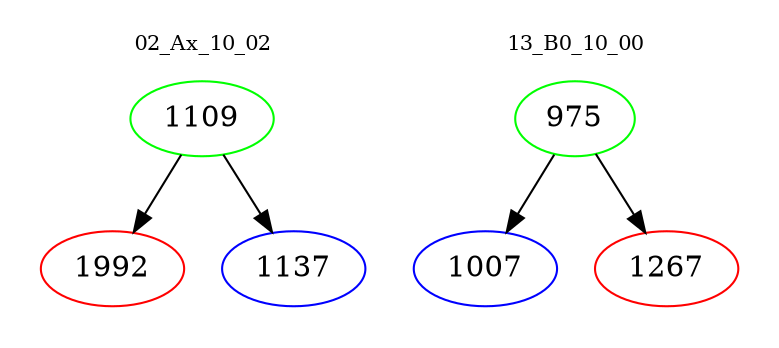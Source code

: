 digraph{
subgraph cluster_0 {
color = white
label = "02_Ax_10_02";
fontsize=10;
T0_1109 [label="1109", color="green"]
T0_1109 -> T0_1992 [color="black"]
T0_1992 [label="1992", color="red"]
T0_1109 -> T0_1137 [color="black"]
T0_1137 [label="1137", color="blue"]
}
subgraph cluster_1 {
color = white
label = "13_B0_10_00";
fontsize=10;
T1_975 [label="975", color="green"]
T1_975 -> T1_1007 [color="black"]
T1_1007 [label="1007", color="blue"]
T1_975 -> T1_1267 [color="black"]
T1_1267 [label="1267", color="red"]
}
}
